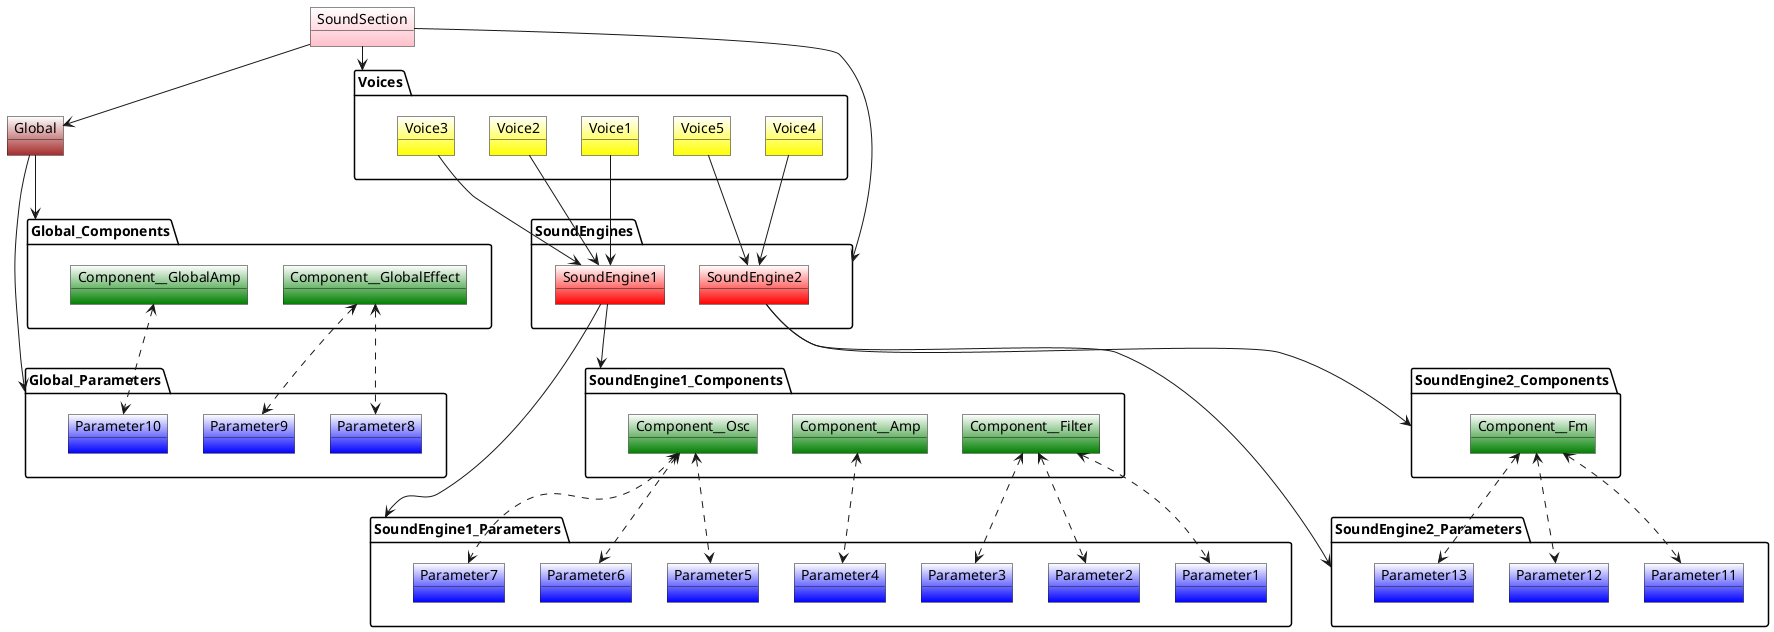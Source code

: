 @startuml

Object SoundSection #white-pink
Object Global #white-brown

package "Voices"{
Object Voice1 #white-yellow
Object Voice2 #white-yellow
Object Voice3 #white-yellow
Object Voice4 #white-yellow
Object Voice5 #white-yellow
}

package "SoundEngines"{
   Object SoundEngine1 #white-red
   Object SoundEngine2 #white-red
}

package "SoundEngine1_Parameters"{
   Object Parameter1 #white-blue
   Object Parameter2 #white-blue
   Object Parameter3 #white-blue
   Object Parameter4 #white-blue
   Object Parameter5 #white-blue
   Object Parameter6 #white-blue
   Object Parameter7 #white-blue
}

package "Global_Parameters"{
   Object Parameter8 #white-blue
   Object Parameter9 #white-blue
   Object Parameter10 #white-blue
}

package "SoundEngine2_Parameters"{
   Object Parameter11 #white-blue
   Object Parameter12 #white-blue
   Object Parameter13 #white-blue
}

package "SoundEngine1_Components"{
   Object Component__Filter #white-green
   Object Component__Amp #white-green
   Object Component__Osc #white-green
}

package "SoundEngine2_Components"{
   Object Component__Fm #white-green
}

package "Global_Components"{
   Object Component__GlobalEffect #white-green
   Object Component__GlobalAmp #white-green
}

SoundSection --> Global
SoundSection --> Voices
SoundSection --> SoundEngines

Global --> Global_Components
Global --> Global_Parameters

Voice1 --> SoundEngine1
Voice2 --> SoundEngine1
Voice3 --> SoundEngine1
Voice4 --> SoundEngine2
Voice5 --> SoundEngine2

SoundEngine1 --> SoundEngine1_Components
SoundEngine1 --> SoundEngine1_Parameters
SoundEngine2 --> SoundEngine2_Components
SoundEngine2 --> SoundEngine2_Parameters

Component__Filter <..> Parameter1
Component__Filter <..> Parameter2
Component__Filter <..> Parameter3
Component__Amp <..> Parameter4
Component__Osc <..> Parameter5
Component__Osc <..> Parameter6
Component__Osc <..> Parameter7
Component__GlobalEffect <..> Parameter8
Component__GlobalEffect <..> Parameter9
Component__GlobalAmp <..> Parameter10
Component__Fm <..> Parameter11
Component__Fm <..> Parameter12
Component__Fm <..> Parameter13



@enduml